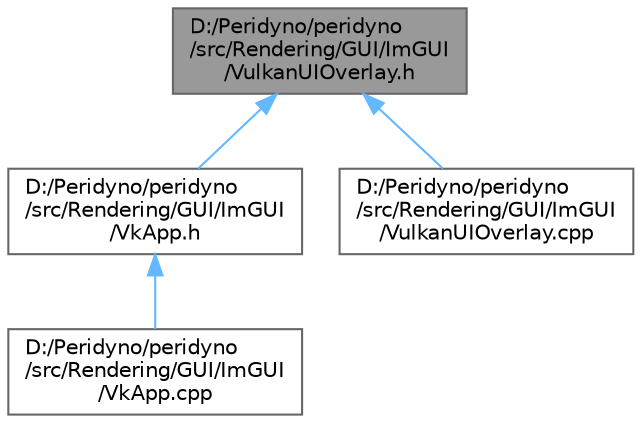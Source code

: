 digraph "D:/Peridyno/peridyno/src/Rendering/GUI/ImGUI/VulkanUIOverlay.h"
{
 // LATEX_PDF_SIZE
  bgcolor="transparent";
  edge [fontname=Helvetica,fontsize=10,labelfontname=Helvetica,labelfontsize=10];
  node [fontname=Helvetica,fontsize=10,shape=box,height=0.2,width=0.4];
  Node1 [id="Node000001",label="D:/Peridyno/peridyno\l/src/Rendering/GUI/ImGUI\l/VulkanUIOverlay.h",height=0.2,width=0.4,color="gray40", fillcolor="grey60", style="filled", fontcolor="black",tooltip=" "];
  Node1 -> Node2 [id="edge1_Node000001_Node000002",dir="back",color="steelblue1",style="solid",tooltip=" "];
  Node2 [id="Node000002",label="D:/Peridyno/peridyno\l/src/Rendering/GUI/ImGUI\l/VkApp.h",height=0.2,width=0.4,color="grey40", fillcolor="white", style="filled",URL="$_vk_app_8h.html",tooltip=" "];
  Node2 -> Node3 [id="edge2_Node000002_Node000003",dir="back",color="steelblue1",style="solid",tooltip=" "];
  Node3 [id="Node000003",label="D:/Peridyno/peridyno\l/src/Rendering/GUI/ImGUI\l/VkApp.cpp",height=0.2,width=0.4,color="grey40", fillcolor="white", style="filled",URL="$_vk_app_8cpp.html",tooltip=" "];
  Node1 -> Node4 [id="edge3_Node000001_Node000004",dir="back",color="steelblue1",style="solid",tooltip=" "];
  Node4 [id="Node000004",label="D:/Peridyno/peridyno\l/src/Rendering/GUI/ImGUI\l/VulkanUIOverlay.cpp",height=0.2,width=0.4,color="grey40", fillcolor="white", style="filled",URL="$_vulkan_u_i_overlay_8cpp.html",tooltip=" "];
}
